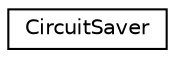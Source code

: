digraph "Graphical Class Hierarchy"
{
 // LATEX_PDF_SIZE
  edge [fontname="Helvetica",fontsize="10",labelfontname="Helvetica",labelfontsize="10"];
  node [fontname="Helvetica",fontsize="10",shape=record];
  rankdir="LR";
  Node0 [label="CircuitSaver",height=0.2,width=0.4,color="black", fillcolor="white", style="filled",URL="$classCircuitSaver.html",tooltip="Class that saves/loads/exports/imports circuits."];
}
